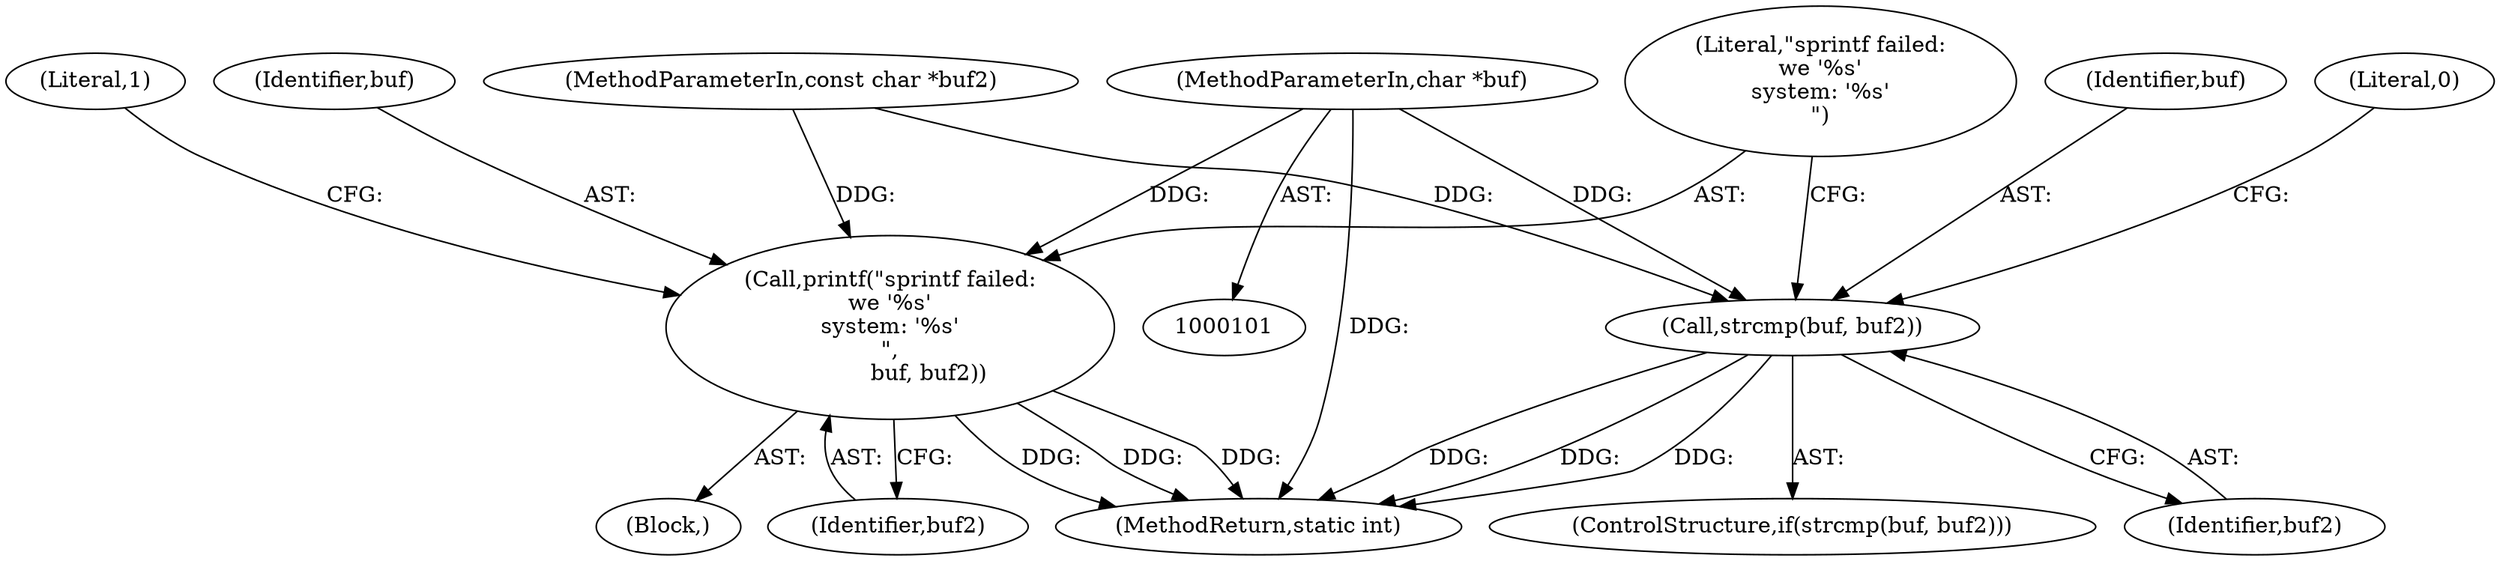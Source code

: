 digraph "1_curl_curl-7_51_0-162-g3ab3c16_0@pointer" {
"1000102" [label="(MethodParameterIn,char *buf)"];
"1000106" [label="(Call,strcmp(buf, buf2))"];
"1000110" [label="(Call,printf(\"sprintf failed:\nwe '%s'\nsystem: '%s'\n\",\n           buf, buf2))"];
"1000108" [label="(Identifier,buf2)"];
"1000107" [label="(Identifier,buf)"];
"1000110" [label="(Call,printf(\"sprintf failed:\nwe '%s'\nsystem: '%s'\n\",\n           buf, buf2))"];
"1000115" [label="(Literal,1)"];
"1000112" [label="(Identifier,buf)"];
"1000109" [label="(Block,)"];
"1000111" [label="(Literal,\"sprintf failed:\nwe '%s'\nsystem: '%s'\n\")"];
"1000103" [label="(MethodParameterIn,const char *buf2)"];
"1000117" [label="(Literal,0)"];
"1000102" [label="(MethodParameterIn,char *buf)"];
"1000118" [label="(MethodReturn,static int)"];
"1000113" [label="(Identifier,buf2)"];
"1000106" [label="(Call,strcmp(buf, buf2))"];
"1000105" [label="(ControlStructure,if(strcmp(buf, buf2)))"];
"1000102" -> "1000101"  [label="AST: "];
"1000102" -> "1000118"  [label="DDG: "];
"1000102" -> "1000106"  [label="DDG: "];
"1000102" -> "1000110"  [label="DDG: "];
"1000106" -> "1000105"  [label="AST: "];
"1000106" -> "1000108"  [label="CFG: "];
"1000107" -> "1000106"  [label="AST: "];
"1000108" -> "1000106"  [label="AST: "];
"1000111" -> "1000106"  [label="CFG: "];
"1000117" -> "1000106"  [label="CFG: "];
"1000106" -> "1000118"  [label="DDG: "];
"1000106" -> "1000118"  [label="DDG: "];
"1000106" -> "1000118"  [label="DDG: "];
"1000103" -> "1000106"  [label="DDG: "];
"1000110" -> "1000109"  [label="AST: "];
"1000110" -> "1000113"  [label="CFG: "];
"1000111" -> "1000110"  [label="AST: "];
"1000112" -> "1000110"  [label="AST: "];
"1000113" -> "1000110"  [label="AST: "];
"1000115" -> "1000110"  [label="CFG: "];
"1000110" -> "1000118"  [label="DDG: "];
"1000110" -> "1000118"  [label="DDG: "];
"1000110" -> "1000118"  [label="DDG: "];
"1000103" -> "1000110"  [label="DDG: "];
}
